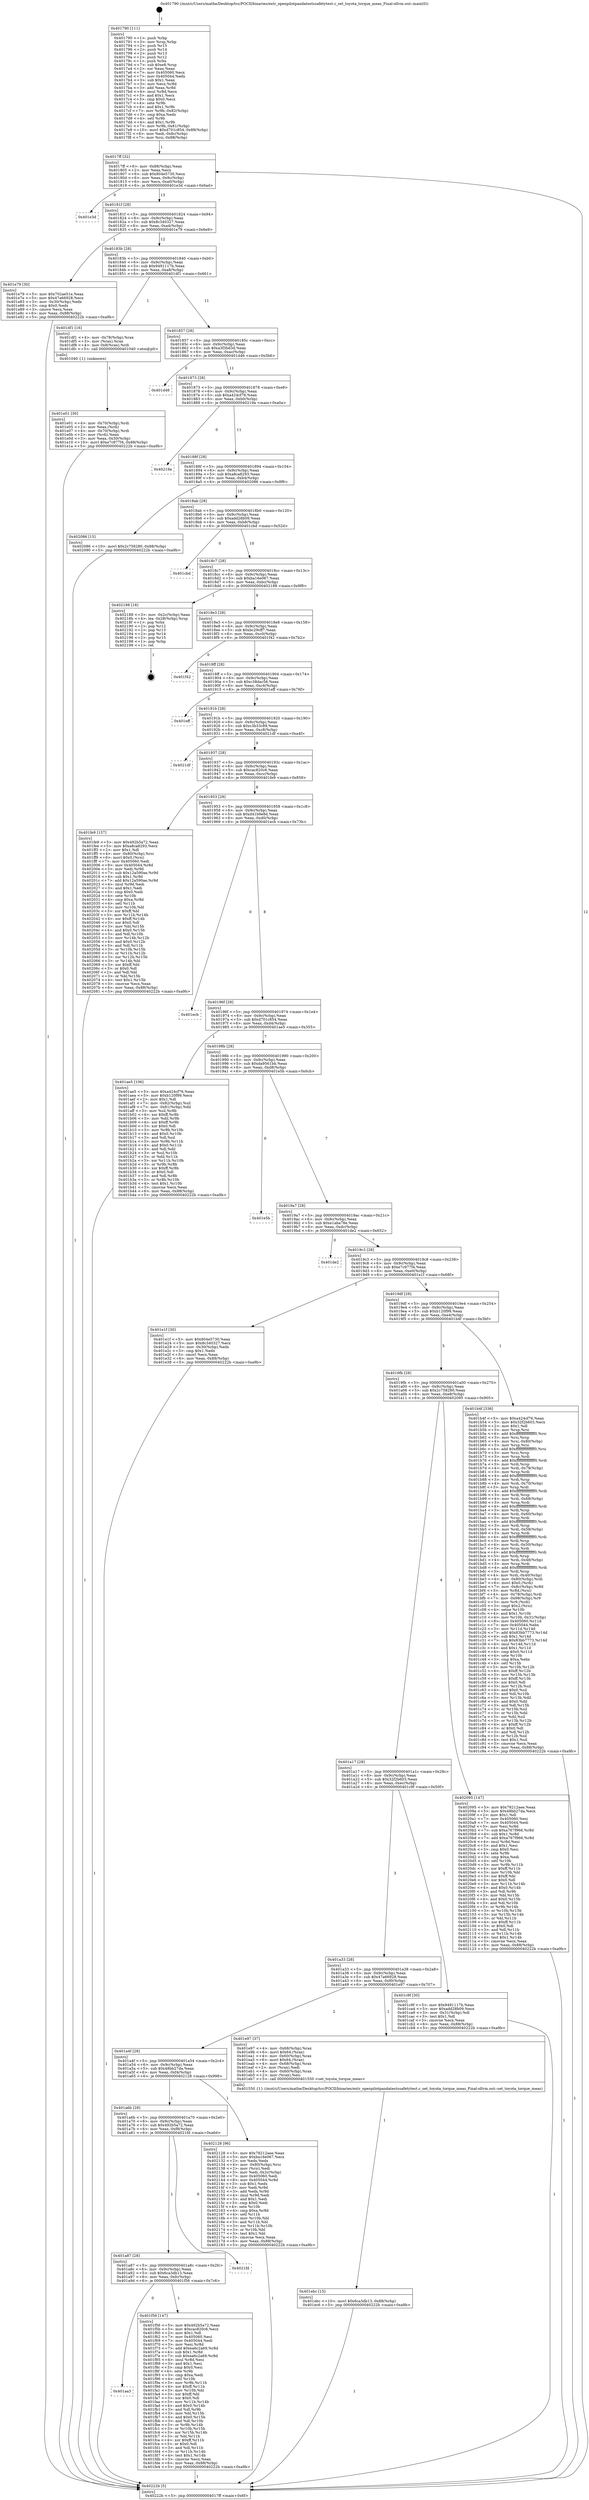digraph "0x401790" {
  label = "0x401790 (/mnt/c/Users/mathe/Desktop/tcc/POCII/binaries/extr_openpilotpandatestssafetytest.c_set_toyota_torque_meas_Final-ollvm.out::main(0))"
  labelloc = "t"
  node[shape=record]

  Entry [label="",width=0.3,height=0.3,shape=circle,fillcolor=black,style=filled]
  "0x4017ff" [label="{
     0x4017ff [32]\l
     | [instrs]\l
     &nbsp;&nbsp;0x4017ff \<+6\>: mov -0x88(%rbp),%eax\l
     &nbsp;&nbsp;0x401805 \<+2\>: mov %eax,%ecx\l
     &nbsp;&nbsp;0x401807 \<+6\>: sub $0x804e5730,%ecx\l
     &nbsp;&nbsp;0x40180d \<+6\>: mov %eax,-0x9c(%rbp)\l
     &nbsp;&nbsp;0x401813 \<+6\>: mov %ecx,-0xa0(%rbp)\l
     &nbsp;&nbsp;0x401819 \<+6\>: je 0000000000401e3d \<main+0x6ad\>\l
  }"]
  "0x401e3d" [label="{
     0x401e3d\l
  }", style=dashed]
  "0x40181f" [label="{
     0x40181f [28]\l
     | [instrs]\l
     &nbsp;&nbsp;0x40181f \<+5\>: jmp 0000000000401824 \<main+0x94\>\l
     &nbsp;&nbsp;0x401824 \<+6\>: mov -0x9c(%rbp),%eax\l
     &nbsp;&nbsp;0x40182a \<+5\>: sub $0x8c340327,%eax\l
     &nbsp;&nbsp;0x40182f \<+6\>: mov %eax,-0xa4(%rbp)\l
     &nbsp;&nbsp;0x401835 \<+6\>: je 0000000000401e79 \<main+0x6e9\>\l
  }"]
  Exit [label="",width=0.3,height=0.3,shape=circle,fillcolor=black,style=filled,peripheries=2]
  "0x401e79" [label="{
     0x401e79 [30]\l
     | [instrs]\l
     &nbsp;&nbsp;0x401e79 \<+5\>: mov $0x702ae51e,%eax\l
     &nbsp;&nbsp;0x401e7e \<+5\>: mov $0x47a66928,%ecx\l
     &nbsp;&nbsp;0x401e83 \<+3\>: mov -0x30(%rbp),%edx\l
     &nbsp;&nbsp;0x401e86 \<+3\>: cmp $0x0,%edx\l
     &nbsp;&nbsp;0x401e89 \<+3\>: cmove %ecx,%eax\l
     &nbsp;&nbsp;0x401e8c \<+6\>: mov %eax,-0x88(%rbp)\l
     &nbsp;&nbsp;0x401e92 \<+5\>: jmp 000000000040222b \<main+0xa9b\>\l
  }"]
  "0x40183b" [label="{
     0x40183b [28]\l
     | [instrs]\l
     &nbsp;&nbsp;0x40183b \<+5\>: jmp 0000000000401840 \<main+0xb0\>\l
     &nbsp;&nbsp;0x401840 \<+6\>: mov -0x9c(%rbp),%eax\l
     &nbsp;&nbsp;0x401846 \<+5\>: sub $0x9491117b,%eax\l
     &nbsp;&nbsp;0x40184b \<+6\>: mov %eax,-0xa8(%rbp)\l
     &nbsp;&nbsp;0x401851 \<+6\>: je 0000000000401df1 \<main+0x661\>\l
  }"]
  "0x401aa3" [label="{
     0x401aa3\l
  }", style=dashed]
  "0x401df1" [label="{
     0x401df1 [16]\l
     | [instrs]\l
     &nbsp;&nbsp;0x401df1 \<+4\>: mov -0x78(%rbp),%rax\l
     &nbsp;&nbsp;0x401df5 \<+3\>: mov (%rax),%rax\l
     &nbsp;&nbsp;0x401df8 \<+4\>: mov 0x8(%rax),%rdi\l
     &nbsp;&nbsp;0x401dfc \<+5\>: call 0000000000401040 \<atoi@plt\>\l
     | [calls]\l
     &nbsp;&nbsp;0x401040 \{1\} (unknown)\l
  }"]
  "0x401857" [label="{
     0x401857 [28]\l
     | [instrs]\l
     &nbsp;&nbsp;0x401857 \<+5\>: jmp 000000000040185c \<main+0xcc\>\l
     &nbsp;&nbsp;0x40185c \<+6\>: mov -0x9c(%rbp),%eax\l
     &nbsp;&nbsp;0x401862 \<+5\>: sub $0xa3f3bd3d,%eax\l
     &nbsp;&nbsp;0x401867 \<+6\>: mov %eax,-0xac(%rbp)\l
     &nbsp;&nbsp;0x40186d \<+6\>: je 0000000000401d46 \<main+0x5b6\>\l
  }"]
  "0x401f56" [label="{
     0x401f56 [147]\l
     | [instrs]\l
     &nbsp;&nbsp;0x401f56 \<+5\>: mov $0x492b5a72,%eax\l
     &nbsp;&nbsp;0x401f5b \<+5\>: mov $0xcac820c6,%ecx\l
     &nbsp;&nbsp;0x401f60 \<+2\>: mov $0x1,%dl\l
     &nbsp;&nbsp;0x401f62 \<+7\>: mov 0x405060,%esi\l
     &nbsp;&nbsp;0x401f69 \<+7\>: mov 0x405044,%edi\l
     &nbsp;&nbsp;0x401f70 \<+3\>: mov %esi,%r8d\l
     &nbsp;&nbsp;0x401f73 \<+7\>: add $0xea6c2a69,%r8d\l
     &nbsp;&nbsp;0x401f7a \<+4\>: sub $0x1,%r8d\l
     &nbsp;&nbsp;0x401f7e \<+7\>: sub $0xea6c2a69,%r8d\l
     &nbsp;&nbsp;0x401f85 \<+4\>: imul %r8d,%esi\l
     &nbsp;&nbsp;0x401f89 \<+3\>: and $0x1,%esi\l
     &nbsp;&nbsp;0x401f8c \<+3\>: cmp $0x0,%esi\l
     &nbsp;&nbsp;0x401f8f \<+4\>: sete %r9b\l
     &nbsp;&nbsp;0x401f93 \<+3\>: cmp $0xa,%edi\l
     &nbsp;&nbsp;0x401f96 \<+4\>: setl %r10b\l
     &nbsp;&nbsp;0x401f9a \<+3\>: mov %r9b,%r11b\l
     &nbsp;&nbsp;0x401f9d \<+4\>: xor $0xff,%r11b\l
     &nbsp;&nbsp;0x401fa1 \<+3\>: mov %r10b,%bl\l
     &nbsp;&nbsp;0x401fa4 \<+3\>: xor $0xff,%bl\l
     &nbsp;&nbsp;0x401fa7 \<+3\>: xor $0x0,%dl\l
     &nbsp;&nbsp;0x401faa \<+3\>: mov %r11b,%r14b\l
     &nbsp;&nbsp;0x401fad \<+4\>: and $0x0,%r14b\l
     &nbsp;&nbsp;0x401fb1 \<+3\>: and %dl,%r9b\l
     &nbsp;&nbsp;0x401fb4 \<+3\>: mov %bl,%r15b\l
     &nbsp;&nbsp;0x401fb7 \<+4\>: and $0x0,%r15b\l
     &nbsp;&nbsp;0x401fbb \<+3\>: and %dl,%r10b\l
     &nbsp;&nbsp;0x401fbe \<+3\>: or %r9b,%r14b\l
     &nbsp;&nbsp;0x401fc1 \<+3\>: or %r10b,%r15b\l
     &nbsp;&nbsp;0x401fc4 \<+3\>: xor %r15b,%r14b\l
     &nbsp;&nbsp;0x401fc7 \<+3\>: or %bl,%r11b\l
     &nbsp;&nbsp;0x401fca \<+4\>: xor $0xff,%r11b\l
     &nbsp;&nbsp;0x401fce \<+3\>: or $0x0,%dl\l
     &nbsp;&nbsp;0x401fd1 \<+3\>: and %dl,%r11b\l
     &nbsp;&nbsp;0x401fd4 \<+3\>: or %r11b,%r14b\l
     &nbsp;&nbsp;0x401fd7 \<+4\>: test $0x1,%r14b\l
     &nbsp;&nbsp;0x401fdb \<+3\>: cmovne %ecx,%eax\l
     &nbsp;&nbsp;0x401fde \<+6\>: mov %eax,-0x88(%rbp)\l
     &nbsp;&nbsp;0x401fe4 \<+5\>: jmp 000000000040222b \<main+0xa9b\>\l
  }"]
  "0x401d46" [label="{
     0x401d46\l
  }", style=dashed]
  "0x401873" [label="{
     0x401873 [28]\l
     | [instrs]\l
     &nbsp;&nbsp;0x401873 \<+5\>: jmp 0000000000401878 \<main+0xe8\>\l
     &nbsp;&nbsp;0x401878 \<+6\>: mov -0x9c(%rbp),%eax\l
     &nbsp;&nbsp;0x40187e \<+5\>: sub $0xa424cf76,%eax\l
     &nbsp;&nbsp;0x401883 \<+6\>: mov %eax,-0xb0(%rbp)\l
     &nbsp;&nbsp;0x401889 \<+6\>: je 000000000040219a \<main+0xa0a\>\l
  }"]
  "0x401a87" [label="{
     0x401a87 [28]\l
     | [instrs]\l
     &nbsp;&nbsp;0x401a87 \<+5\>: jmp 0000000000401a8c \<main+0x2fc\>\l
     &nbsp;&nbsp;0x401a8c \<+6\>: mov -0x9c(%rbp),%eax\l
     &nbsp;&nbsp;0x401a92 \<+5\>: sub $0x6ca3db13,%eax\l
     &nbsp;&nbsp;0x401a97 \<+6\>: mov %eax,-0xfc(%rbp)\l
     &nbsp;&nbsp;0x401a9d \<+6\>: je 0000000000401f56 \<main+0x7c6\>\l
  }"]
  "0x40219a" [label="{
     0x40219a\l
  }", style=dashed]
  "0x40188f" [label="{
     0x40188f [28]\l
     | [instrs]\l
     &nbsp;&nbsp;0x40188f \<+5\>: jmp 0000000000401894 \<main+0x104\>\l
     &nbsp;&nbsp;0x401894 \<+6\>: mov -0x9c(%rbp),%eax\l
     &nbsp;&nbsp;0x40189a \<+5\>: sub $0xa8ca8293,%eax\l
     &nbsp;&nbsp;0x40189f \<+6\>: mov %eax,-0xb4(%rbp)\l
     &nbsp;&nbsp;0x4018a5 \<+6\>: je 0000000000402086 \<main+0x8f6\>\l
  }"]
  "0x4021fd" [label="{
     0x4021fd\l
  }", style=dashed]
  "0x402086" [label="{
     0x402086 [15]\l
     | [instrs]\l
     &nbsp;&nbsp;0x402086 \<+10\>: movl $0x2c758280,-0x88(%rbp)\l
     &nbsp;&nbsp;0x402090 \<+5\>: jmp 000000000040222b \<main+0xa9b\>\l
  }"]
  "0x4018ab" [label="{
     0x4018ab [28]\l
     | [instrs]\l
     &nbsp;&nbsp;0x4018ab \<+5\>: jmp 00000000004018b0 \<main+0x120\>\l
     &nbsp;&nbsp;0x4018b0 \<+6\>: mov -0x9c(%rbp),%eax\l
     &nbsp;&nbsp;0x4018b6 \<+5\>: sub $0xadd28b09,%eax\l
     &nbsp;&nbsp;0x4018bb \<+6\>: mov %eax,-0xb8(%rbp)\l
     &nbsp;&nbsp;0x4018c1 \<+6\>: je 0000000000401cbd \<main+0x52d\>\l
  }"]
  "0x401a6b" [label="{
     0x401a6b [28]\l
     | [instrs]\l
     &nbsp;&nbsp;0x401a6b \<+5\>: jmp 0000000000401a70 \<main+0x2e0\>\l
     &nbsp;&nbsp;0x401a70 \<+6\>: mov -0x9c(%rbp),%eax\l
     &nbsp;&nbsp;0x401a76 \<+5\>: sub $0x492b5a72,%eax\l
     &nbsp;&nbsp;0x401a7b \<+6\>: mov %eax,-0xf8(%rbp)\l
     &nbsp;&nbsp;0x401a81 \<+6\>: je 00000000004021fd \<main+0xa6d\>\l
  }"]
  "0x401cbd" [label="{
     0x401cbd\l
  }", style=dashed]
  "0x4018c7" [label="{
     0x4018c7 [28]\l
     | [instrs]\l
     &nbsp;&nbsp;0x4018c7 \<+5\>: jmp 00000000004018cc \<main+0x13c\>\l
     &nbsp;&nbsp;0x4018cc \<+6\>: mov -0x9c(%rbp),%eax\l
     &nbsp;&nbsp;0x4018d2 \<+5\>: sub $0xba16e067,%eax\l
     &nbsp;&nbsp;0x4018d7 \<+6\>: mov %eax,-0xbc(%rbp)\l
     &nbsp;&nbsp;0x4018dd \<+6\>: je 0000000000402188 \<main+0x9f8\>\l
  }"]
  "0x402128" [label="{
     0x402128 [96]\l
     | [instrs]\l
     &nbsp;&nbsp;0x402128 \<+5\>: mov $0x78212aee,%eax\l
     &nbsp;&nbsp;0x40212d \<+5\>: mov $0xba16e067,%ecx\l
     &nbsp;&nbsp;0x402132 \<+2\>: xor %edx,%edx\l
     &nbsp;&nbsp;0x402134 \<+4\>: mov -0x80(%rbp),%rsi\l
     &nbsp;&nbsp;0x402138 \<+2\>: mov (%rsi),%edi\l
     &nbsp;&nbsp;0x40213a \<+3\>: mov %edi,-0x2c(%rbp)\l
     &nbsp;&nbsp;0x40213d \<+7\>: mov 0x405060,%edi\l
     &nbsp;&nbsp;0x402144 \<+8\>: mov 0x405044,%r8d\l
     &nbsp;&nbsp;0x40214c \<+3\>: sub $0x1,%edx\l
     &nbsp;&nbsp;0x40214f \<+3\>: mov %edi,%r9d\l
     &nbsp;&nbsp;0x402152 \<+3\>: add %edx,%r9d\l
     &nbsp;&nbsp;0x402155 \<+4\>: imul %r9d,%edi\l
     &nbsp;&nbsp;0x402159 \<+3\>: and $0x1,%edi\l
     &nbsp;&nbsp;0x40215c \<+3\>: cmp $0x0,%edi\l
     &nbsp;&nbsp;0x40215f \<+4\>: sete %r10b\l
     &nbsp;&nbsp;0x402163 \<+4\>: cmp $0xa,%r8d\l
     &nbsp;&nbsp;0x402167 \<+4\>: setl %r11b\l
     &nbsp;&nbsp;0x40216b \<+3\>: mov %r10b,%bl\l
     &nbsp;&nbsp;0x40216e \<+3\>: and %r11b,%bl\l
     &nbsp;&nbsp;0x402171 \<+3\>: xor %r11b,%r10b\l
     &nbsp;&nbsp;0x402174 \<+3\>: or %r10b,%bl\l
     &nbsp;&nbsp;0x402177 \<+3\>: test $0x1,%bl\l
     &nbsp;&nbsp;0x40217a \<+3\>: cmovne %ecx,%eax\l
     &nbsp;&nbsp;0x40217d \<+6\>: mov %eax,-0x88(%rbp)\l
     &nbsp;&nbsp;0x402183 \<+5\>: jmp 000000000040222b \<main+0xa9b\>\l
  }"]
  "0x402188" [label="{
     0x402188 [18]\l
     | [instrs]\l
     &nbsp;&nbsp;0x402188 \<+3\>: mov -0x2c(%rbp),%eax\l
     &nbsp;&nbsp;0x40218b \<+4\>: lea -0x28(%rbp),%rsp\l
     &nbsp;&nbsp;0x40218f \<+1\>: pop %rbx\l
     &nbsp;&nbsp;0x402190 \<+2\>: pop %r12\l
     &nbsp;&nbsp;0x402192 \<+2\>: pop %r13\l
     &nbsp;&nbsp;0x402194 \<+2\>: pop %r14\l
     &nbsp;&nbsp;0x402196 \<+2\>: pop %r15\l
     &nbsp;&nbsp;0x402198 \<+1\>: pop %rbp\l
     &nbsp;&nbsp;0x402199 \<+1\>: ret\l
  }"]
  "0x4018e3" [label="{
     0x4018e3 [28]\l
     | [instrs]\l
     &nbsp;&nbsp;0x4018e3 \<+5\>: jmp 00000000004018e8 \<main+0x158\>\l
     &nbsp;&nbsp;0x4018e8 \<+6\>: mov -0x9c(%rbp),%eax\l
     &nbsp;&nbsp;0x4018ee \<+5\>: sub $0xbc29cff7,%eax\l
     &nbsp;&nbsp;0x4018f3 \<+6\>: mov %eax,-0xc0(%rbp)\l
     &nbsp;&nbsp;0x4018f9 \<+6\>: je 0000000000401f42 \<main+0x7b2\>\l
  }"]
  "0x401ebc" [label="{
     0x401ebc [15]\l
     | [instrs]\l
     &nbsp;&nbsp;0x401ebc \<+10\>: movl $0x6ca3db13,-0x88(%rbp)\l
     &nbsp;&nbsp;0x401ec6 \<+5\>: jmp 000000000040222b \<main+0xa9b\>\l
  }"]
  "0x401f42" [label="{
     0x401f42\l
  }", style=dashed]
  "0x4018ff" [label="{
     0x4018ff [28]\l
     | [instrs]\l
     &nbsp;&nbsp;0x4018ff \<+5\>: jmp 0000000000401904 \<main+0x174\>\l
     &nbsp;&nbsp;0x401904 \<+6\>: mov -0x9c(%rbp),%eax\l
     &nbsp;&nbsp;0x40190a \<+5\>: sub $0xc38dac56,%eax\l
     &nbsp;&nbsp;0x40190f \<+6\>: mov %eax,-0xc4(%rbp)\l
     &nbsp;&nbsp;0x401915 \<+6\>: je 0000000000401eff \<main+0x76f\>\l
  }"]
  "0x401a4f" [label="{
     0x401a4f [28]\l
     | [instrs]\l
     &nbsp;&nbsp;0x401a4f \<+5\>: jmp 0000000000401a54 \<main+0x2c4\>\l
     &nbsp;&nbsp;0x401a54 \<+6\>: mov -0x9c(%rbp),%eax\l
     &nbsp;&nbsp;0x401a5a \<+5\>: sub $0x48bb27da,%eax\l
     &nbsp;&nbsp;0x401a5f \<+6\>: mov %eax,-0xf4(%rbp)\l
     &nbsp;&nbsp;0x401a65 \<+6\>: je 0000000000402128 \<main+0x998\>\l
  }"]
  "0x401eff" [label="{
     0x401eff\l
  }", style=dashed]
  "0x40191b" [label="{
     0x40191b [28]\l
     | [instrs]\l
     &nbsp;&nbsp;0x40191b \<+5\>: jmp 0000000000401920 \<main+0x190\>\l
     &nbsp;&nbsp;0x401920 \<+6\>: mov -0x9c(%rbp),%eax\l
     &nbsp;&nbsp;0x401926 \<+5\>: sub $0xc3b33c89,%eax\l
     &nbsp;&nbsp;0x40192b \<+6\>: mov %eax,-0xc8(%rbp)\l
     &nbsp;&nbsp;0x401931 \<+6\>: je 00000000004021df \<main+0xa4f\>\l
  }"]
  "0x401e97" [label="{
     0x401e97 [37]\l
     | [instrs]\l
     &nbsp;&nbsp;0x401e97 \<+4\>: mov -0x68(%rbp),%rax\l
     &nbsp;&nbsp;0x401e9b \<+6\>: movl $0x64,(%rax)\l
     &nbsp;&nbsp;0x401ea1 \<+4\>: mov -0x60(%rbp),%rax\l
     &nbsp;&nbsp;0x401ea5 \<+6\>: movl $0x64,(%rax)\l
     &nbsp;&nbsp;0x401eab \<+4\>: mov -0x68(%rbp),%rax\l
     &nbsp;&nbsp;0x401eaf \<+2\>: mov (%rax),%edi\l
     &nbsp;&nbsp;0x401eb1 \<+4\>: mov -0x60(%rbp),%rax\l
     &nbsp;&nbsp;0x401eb5 \<+2\>: mov (%rax),%esi\l
     &nbsp;&nbsp;0x401eb7 \<+5\>: call 0000000000401550 \<set_toyota_torque_meas\>\l
     | [calls]\l
     &nbsp;&nbsp;0x401550 \{1\} (/mnt/c/Users/mathe/Desktop/tcc/POCII/binaries/extr_openpilotpandatestssafetytest.c_set_toyota_torque_meas_Final-ollvm.out::set_toyota_torque_meas)\l
  }"]
  "0x4021df" [label="{
     0x4021df\l
  }", style=dashed]
  "0x401937" [label="{
     0x401937 [28]\l
     | [instrs]\l
     &nbsp;&nbsp;0x401937 \<+5\>: jmp 000000000040193c \<main+0x1ac\>\l
     &nbsp;&nbsp;0x40193c \<+6\>: mov -0x9c(%rbp),%eax\l
     &nbsp;&nbsp;0x401942 \<+5\>: sub $0xcac820c6,%eax\l
     &nbsp;&nbsp;0x401947 \<+6\>: mov %eax,-0xcc(%rbp)\l
     &nbsp;&nbsp;0x40194d \<+6\>: je 0000000000401fe9 \<main+0x859\>\l
  }"]
  "0x401e01" [label="{
     0x401e01 [30]\l
     | [instrs]\l
     &nbsp;&nbsp;0x401e01 \<+4\>: mov -0x70(%rbp),%rdi\l
     &nbsp;&nbsp;0x401e05 \<+2\>: mov %eax,(%rdi)\l
     &nbsp;&nbsp;0x401e07 \<+4\>: mov -0x70(%rbp),%rdi\l
     &nbsp;&nbsp;0x401e0b \<+2\>: mov (%rdi),%eax\l
     &nbsp;&nbsp;0x401e0d \<+3\>: mov %eax,-0x30(%rbp)\l
     &nbsp;&nbsp;0x401e10 \<+10\>: movl $0xe7c977f4,-0x88(%rbp)\l
     &nbsp;&nbsp;0x401e1a \<+5\>: jmp 000000000040222b \<main+0xa9b\>\l
  }"]
  "0x401fe9" [label="{
     0x401fe9 [157]\l
     | [instrs]\l
     &nbsp;&nbsp;0x401fe9 \<+5\>: mov $0x492b5a72,%eax\l
     &nbsp;&nbsp;0x401fee \<+5\>: mov $0xa8ca8293,%ecx\l
     &nbsp;&nbsp;0x401ff3 \<+2\>: mov $0x1,%dl\l
     &nbsp;&nbsp;0x401ff5 \<+4\>: mov -0x80(%rbp),%rsi\l
     &nbsp;&nbsp;0x401ff9 \<+6\>: movl $0x0,(%rsi)\l
     &nbsp;&nbsp;0x401fff \<+7\>: mov 0x405060,%edi\l
     &nbsp;&nbsp;0x402006 \<+8\>: mov 0x405044,%r8d\l
     &nbsp;&nbsp;0x40200e \<+3\>: mov %edi,%r9d\l
     &nbsp;&nbsp;0x402011 \<+7\>: sub $0x12a590ae,%r9d\l
     &nbsp;&nbsp;0x402018 \<+4\>: sub $0x1,%r9d\l
     &nbsp;&nbsp;0x40201c \<+7\>: add $0x12a590ae,%r9d\l
     &nbsp;&nbsp;0x402023 \<+4\>: imul %r9d,%edi\l
     &nbsp;&nbsp;0x402027 \<+3\>: and $0x1,%edi\l
     &nbsp;&nbsp;0x40202a \<+3\>: cmp $0x0,%edi\l
     &nbsp;&nbsp;0x40202d \<+4\>: sete %r10b\l
     &nbsp;&nbsp;0x402031 \<+4\>: cmp $0xa,%r8d\l
     &nbsp;&nbsp;0x402035 \<+4\>: setl %r11b\l
     &nbsp;&nbsp;0x402039 \<+3\>: mov %r10b,%bl\l
     &nbsp;&nbsp;0x40203c \<+3\>: xor $0xff,%bl\l
     &nbsp;&nbsp;0x40203f \<+3\>: mov %r11b,%r14b\l
     &nbsp;&nbsp;0x402042 \<+4\>: xor $0xff,%r14b\l
     &nbsp;&nbsp;0x402046 \<+3\>: xor $0x0,%dl\l
     &nbsp;&nbsp;0x402049 \<+3\>: mov %bl,%r15b\l
     &nbsp;&nbsp;0x40204c \<+4\>: and $0x0,%r15b\l
     &nbsp;&nbsp;0x402050 \<+3\>: and %dl,%r10b\l
     &nbsp;&nbsp;0x402053 \<+3\>: mov %r14b,%r12b\l
     &nbsp;&nbsp;0x402056 \<+4\>: and $0x0,%r12b\l
     &nbsp;&nbsp;0x40205a \<+3\>: and %dl,%r11b\l
     &nbsp;&nbsp;0x40205d \<+3\>: or %r10b,%r15b\l
     &nbsp;&nbsp;0x402060 \<+3\>: or %r11b,%r12b\l
     &nbsp;&nbsp;0x402063 \<+3\>: xor %r12b,%r15b\l
     &nbsp;&nbsp;0x402066 \<+3\>: or %r14b,%bl\l
     &nbsp;&nbsp;0x402069 \<+3\>: xor $0xff,%bl\l
     &nbsp;&nbsp;0x40206c \<+3\>: or $0x0,%dl\l
     &nbsp;&nbsp;0x40206f \<+2\>: and %dl,%bl\l
     &nbsp;&nbsp;0x402071 \<+3\>: or %bl,%r15b\l
     &nbsp;&nbsp;0x402074 \<+4\>: test $0x1,%r15b\l
     &nbsp;&nbsp;0x402078 \<+3\>: cmovne %ecx,%eax\l
     &nbsp;&nbsp;0x40207b \<+6\>: mov %eax,-0x88(%rbp)\l
     &nbsp;&nbsp;0x402081 \<+5\>: jmp 000000000040222b \<main+0xa9b\>\l
  }"]
  "0x401953" [label="{
     0x401953 [28]\l
     | [instrs]\l
     &nbsp;&nbsp;0x401953 \<+5\>: jmp 0000000000401958 \<main+0x1c8\>\l
     &nbsp;&nbsp;0x401958 \<+6\>: mov -0x9c(%rbp),%eax\l
     &nbsp;&nbsp;0x40195e \<+5\>: sub $0xd41b9e8d,%eax\l
     &nbsp;&nbsp;0x401963 \<+6\>: mov %eax,-0xd0(%rbp)\l
     &nbsp;&nbsp;0x401969 \<+6\>: je 0000000000401ecb \<main+0x73b\>\l
  }"]
  "0x401a33" [label="{
     0x401a33 [28]\l
     | [instrs]\l
     &nbsp;&nbsp;0x401a33 \<+5\>: jmp 0000000000401a38 \<main+0x2a8\>\l
     &nbsp;&nbsp;0x401a38 \<+6\>: mov -0x9c(%rbp),%eax\l
     &nbsp;&nbsp;0x401a3e \<+5\>: sub $0x47a66928,%eax\l
     &nbsp;&nbsp;0x401a43 \<+6\>: mov %eax,-0xf0(%rbp)\l
     &nbsp;&nbsp;0x401a49 \<+6\>: je 0000000000401e97 \<main+0x707\>\l
  }"]
  "0x401ecb" [label="{
     0x401ecb\l
  }", style=dashed]
  "0x40196f" [label="{
     0x40196f [28]\l
     | [instrs]\l
     &nbsp;&nbsp;0x40196f \<+5\>: jmp 0000000000401974 \<main+0x1e4\>\l
     &nbsp;&nbsp;0x401974 \<+6\>: mov -0x9c(%rbp),%eax\l
     &nbsp;&nbsp;0x40197a \<+5\>: sub $0xd701c854,%eax\l
     &nbsp;&nbsp;0x40197f \<+6\>: mov %eax,-0xd4(%rbp)\l
     &nbsp;&nbsp;0x401985 \<+6\>: je 0000000000401ae5 \<main+0x355\>\l
  }"]
  "0x401c9f" [label="{
     0x401c9f [30]\l
     | [instrs]\l
     &nbsp;&nbsp;0x401c9f \<+5\>: mov $0x9491117b,%eax\l
     &nbsp;&nbsp;0x401ca4 \<+5\>: mov $0xadd28b09,%ecx\l
     &nbsp;&nbsp;0x401ca9 \<+3\>: mov -0x31(%rbp),%dl\l
     &nbsp;&nbsp;0x401cac \<+3\>: test $0x1,%dl\l
     &nbsp;&nbsp;0x401caf \<+3\>: cmovne %ecx,%eax\l
     &nbsp;&nbsp;0x401cb2 \<+6\>: mov %eax,-0x88(%rbp)\l
     &nbsp;&nbsp;0x401cb8 \<+5\>: jmp 000000000040222b \<main+0xa9b\>\l
  }"]
  "0x401ae5" [label="{
     0x401ae5 [106]\l
     | [instrs]\l
     &nbsp;&nbsp;0x401ae5 \<+5\>: mov $0xa424cf76,%eax\l
     &nbsp;&nbsp;0x401aea \<+5\>: mov $0xb120f99,%ecx\l
     &nbsp;&nbsp;0x401aef \<+2\>: mov $0x1,%dl\l
     &nbsp;&nbsp;0x401af1 \<+7\>: mov -0x82(%rbp),%sil\l
     &nbsp;&nbsp;0x401af8 \<+7\>: mov -0x81(%rbp),%dil\l
     &nbsp;&nbsp;0x401aff \<+3\>: mov %sil,%r8b\l
     &nbsp;&nbsp;0x401b02 \<+4\>: xor $0xff,%r8b\l
     &nbsp;&nbsp;0x401b06 \<+3\>: mov %dil,%r9b\l
     &nbsp;&nbsp;0x401b09 \<+4\>: xor $0xff,%r9b\l
     &nbsp;&nbsp;0x401b0d \<+3\>: xor $0x0,%dl\l
     &nbsp;&nbsp;0x401b10 \<+3\>: mov %r8b,%r10b\l
     &nbsp;&nbsp;0x401b13 \<+4\>: and $0x0,%r10b\l
     &nbsp;&nbsp;0x401b17 \<+3\>: and %dl,%sil\l
     &nbsp;&nbsp;0x401b1a \<+3\>: mov %r9b,%r11b\l
     &nbsp;&nbsp;0x401b1d \<+4\>: and $0x0,%r11b\l
     &nbsp;&nbsp;0x401b21 \<+3\>: and %dl,%dil\l
     &nbsp;&nbsp;0x401b24 \<+3\>: or %sil,%r10b\l
     &nbsp;&nbsp;0x401b27 \<+3\>: or %dil,%r11b\l
     &nbsp;&nbsp;0x401b2a \<+3\>: xor %r11b,%r10b\l
     &nbsp;&nbsp;0x401b2d \<+3\>: or %r9b,%r8b\l
     &nbsp;&nbsp;0x401b30 \<+4\>: xor $0xff,%r8b\l
     &nbsp;&nbsp;0x401b34 \<+3\>: or $0x0,%dl\l
     &nbsp;&nbsp;0x401b37 \<+3\>: and %dl,%r8b\l
     &nbsp;&nbsp;0x401b3a \<+3\>: or %r8b,%r10b\l
     &nbsp;&nbsp;0x401b3d \<+4\>: test $0x1,%r10b\l
     &nbsp;&nbsp;0x401b41 \<+3\>: cmovne %ecx,%eax\l
     &nbsp;&nbsp;0x401b44 \<+6\>: mov %eax,-0x88(%rbp)\l
     &nbsp;&nbsp;0x401b4a \<+5\>: jmp 000000000040222b \<main+0xa9b\>\l
  }"]
  "0x40198b" [label="{
     0x40198b [28]\l
     | [instrs]\l
     &nbsp;&nbsp;0x40198b \<+5\>: jmp 0000000000401990 \<main+0x200\>\l
     &nbsp;&nbsp;0x401990 \<+6\>: mov -0x9c(%rbp),%eax\l
     &nbsp;&nbsp;0x401996 \<+5\>: sub $0xda9561bb,%eax\l
     &nbsp;&nbsp;0x40199b \<+6\>: mov %eax,-0xd8(%rbp)\l
     &nbsp;&nbsp;0x4019a1 \<+6\>: je 0000000000401e5b \<main+0x6cb\>\l
  }"]
  "0x40222b" [label="{
     0x40222b [5]\l
     | [instrs]\l
     &nbsp;&nbsp;0x40222b \<+5\>: jmp 00000000004017ff \<main+0x6f\>\l
  }"]
  "0x401790" [label="{
     0x401790 [111]\l
     | [instrs]\l
     &nbsp;&nbsp;0x401790 \<+1\>: push %rbp\l
     &nbsp;&nbsp;0x401791 \<+3\>: mov %rsp,%rbp\l
     &nbsp;&nbsp;0x401794 \<+2\>: push %r15\l
     &nbsp;&nbsp;0x401796 \<+2\>: push %r14\l
     &nbsp;&nbsp;0x401798 \<+2\>: push %r13\l
     &nbsp;&nbsp;0x40179a \<+2\>: push %r12\l
     &nbsp;&nbsp;0x40179c \<+1\>: push %rbx\l
     &nbsp;&nbsp;0x40179d \<+7\>: sub $0xe8,%rsp\l
     &nbsp;&nbsp;0x4017a4 \<+2\>: xor %eax,%eax\l
     &nbsp;&nbsp;0x4017a6 \<+7\>: mov 0x405060,%ecx\l
     &nbsp;&nbsp;0x4017ad \<+7\>: mov 0x405044,%edx\l
     &nbsp;&nbsp;0x4017b4 \<+3\>: sub $0x1,%eax\l
     &nbsp;&nbsp;0x4017b7 \<+3\>: mov %ecx,%r8d\l
     &nbsp;&nbsp;0x4017ba \<+3\>: add %eax,%r8d\l
     &nbsp;&nbsp;0x4017bd \<+4\>: imul %r8d,%ecx\l
     &nbsp;&nbsp;0x4017c1 \<+3\>: and $0x1,%ecx\l
     &nbsp;&nbsp;0x4017c4 \<+3\>: cmp $0x0,%ecx\l
     &nbsp;&nbsp;0x4017c7 \<+4\>: sete %r9b\l
     &nbsp;&nbsp;0x4017cb \<+4\>: and $0x1,%r9b\l
     &nbsp;&nbsp;0x4017cf \<+7\>: mov %r9b,-0x82(%rbp)\l
     &nbsp;&nbsp;0x4017d6 \<+3\>: cmp $0xa,%edx\l
     &nbsp;&nbsp;0x4017d9 \<+4\>: setl %r9b\l
     &nbsp;&nbsp;0x4017dd \<+4\>: and $0x1,%r9b\l
     &nbsp;&nbsp;0x4017e1 \<+7\>: mov %r9b,-0x81(%rbp)\l
     &nbsp;&nbsp;0x4017e8 \<+10\>: movl $0xd701c854,-0x88(%rbp)\l
     &nbsp;&nbsp;0x4017f2 \<+6\>: mov %edi,-0x8c(%rbp)\l
     &nbsp;&nbsp;0x4017f8 \<+7\>: mov %rsi,-0x98(%rbp)\l
  }"]
  "0x401a17" [label="{
     0x401a17 [28]\l
     | [instrs]\l
     &nbsp;&nbsp;0x401a17 \<+5\>: jmp 0000000000401a1c \<main+0x28c\>\l
     &nbsp;&nbsp;0x401a1c \<+6\>: mov -0x9c(%rbp),%eax\l
     &nbsp;&nbsp;0x401a22 \<+5\>: sub $0x32f2b603,%eax\l
     &nbsp;&nbsp;0x401a27 \<+6\>: mov %eax,-0xec(%rbp)\l
     &nbsp;&nbsp;0x401a2d \<+6\>: je 0000000000401c9f \<main+0x50f\>\l
  }"]
  "0x401e5b" [label="{
     0x401e5b\l
  }", style=dashed]
  "0x4019a7" [label="{
     0x4019a7 [28]\l
     | [instrs]\l
     &nbsp;&nbsp;0x4019a7 \<+5\>: jmp 00000000004019ac \<main+0x21c\>\l
     &nbsp;&nbsp;0x4019ac \<+6\>: mov -0x9c(%rbp),%eax\l
     &nbsp;&nbsp;0x4019b2 \<+5\>: sub $0xe1aba78e,%eax\l
     &nbsp;&nbsp;0x4019b7 \<+6\>: mov %eax,-0xdc(%rbp)\l
     &nbsp;&nbsp;0x4019bd \<+6\>: je 0000000000401de2 \<main+0x652\>\l
  }"]
  "0x402095" [label="{
     0x402095 [147]\l
     | [instrs]\l
     &nbsp;&nbsp;0x402095 \<+5\>: mov $0x78212aee,%eax\l
     &nbsp;&nbsp;0x40209a \<+5\>: mov $0x48bb27da,%ecx\l
     &nbsp;&nbsp;0x40209f \<+2\>: mov $0x1,%dl\l
     &nbsp;&nbsp;0x4020a1 \<+7\>: mov 0x405060,%esi\l
     &nbsp;&nbsp;0x4020a8 \<+7\>: mov 0x405044,%edi\l
     &nbsp;&nbsp;0x4020af \<+3\>: mov %esi,%r8d\l
     &nbsp;&nbsp;0x4020b2 \<+7\>: sub $0xa767f966,%r8d\l
     &nbsp;&nbsp;0x4020b9 \<+4\>: sub $0x1,%r8d\l
     &nbsp;&nbsp;0x4020bd \<+7\>: add $0xa767f966,%r8d\l
     &nbsp;&nbsp;0x4020c4 \<+4\>: imul %r8d,%esi\l
     &nbsp;&nbsp;0x4020c8 \<+3\>: and $0x1,%esi\l
     &nbsp;&nbsp;0x4020cb \<+3\>: cmp $0x0,%esi\l
     &nbsp;&nbsp;0x4020ce \<+4\>: sete %r9b\l
     &nbsp;&nbsp;0x4020d2 \<+3\>: cmp $0xa,%edi\l
     &nbsp;&nbsp;0x4020d5 \<+4\>: setl %r10b\l
     &nbsp;&nbsp;0x4020d9 \<+3\>: mov %r9b,%r11b\l
     &nbsp;&nbsp;0x4020dc \<+4\>: xor $0xff,%r11b\l
     &nbsp;&nbsp;0x4020e0 \<+3\>: mov %r10b,%bl\l
     &nbsp;&nbsp;0x4020e3 \<+3\>: xor $0xff,%bl\l
     &nbsp;&nbsp;0x4020e6 \<+3\>: xor $0x0,%dl\l
     &nbsp;&nbsp;0x4020e9 \<+3\>: mov %r11b,%r14b\l
     &nbsp;&nbsp;0x4020ec \<+4\>: and $0x0,%r14b\l
     &nbsp;&nbsp;0x4020f0 \<+3\>: and %dl,%r9b\l
     &nbsp;&nbsp;0x4020f3 \<+3\>: mov %bl,%r15b\l
     &nbsp;&nbsp;0x4020f6 \<+4\>: and $0x0,%r15b\l
     &nbsp;&nbsp;0x4020fa \<+3\>: and %dl,%r10b\l
     &nbsp;&nbsp;0x4020fd \<+3\>: or %r9b,%r14b\l
     &nbsp;&nbsp;0x402100 \<+3\>: or %r10b,%r15b\l
     &nbsp;&nbsp;0x402103 \<+3\>: xor %r15b,%r14b\l
     &nbsp;&nbsp;0x402106 \<+3\>: or %bl,%r11b\l
     &nbsp;&nbsp;0x402109 \<+4\>: xor $0xff,%r11b\l
     &nbsp;&nbsp;0x40210d \<+3\>: or $0x0,%dl\l
     &nbsp;&nbsp;0x402110 \<+3\>: and %dl,%r11b\l
     &nbsp;&nbsp;0x402113 \<+3\>: or %r11b,%r14b\l
     &nbsp;&nbsp;0x402116 \<+4\>: test $0x1,%r14b\l
     &nbsp;&nbsp;0x40211a \<+3\>: cmovne %ecx,%eax\l
     &nbsp;&nbsp;0x40211d \<+6\>: mov %eax,-0x88(%rbp)\l
     &nbsp;&nbsp;0x402123 \<+5\>: jmp 000000000040222b \<main+0xa9b\>\l
  }"]
  "0x401de2" [label="{
     0x401de2\l
  }", style=dashed]
  "0x4019c3" [label="{
     0x4019c3 [28]\l
     | [instrs]\l
     &nbsp;&nbsp;0x4019c3 \<+5\>: jmp 00000000004019c8 \<main+0x238\>\l
     &nbsp;&nbsp;0x4019c8 \<+6\>: mov -0x9c(%rbp),%eax\l
     &nbsp;&nbsp;0x4019ce \<+5\>: sub $0xe7c977f4,%eax\l
     &nbsp;&nbsp;0x4019d3 \<+6\>: mov %eax,-0xe0(%rbp)\l
     &nbsp;&nbsp;0x4019d9 \<+6\>: je 0000000000401e1f \<main+0x68f\>\l
  }"]
  "0x4019fb" [label="{
     0x4019fb [28]\l
     | [instrs]\l
     &nbsp;&nbsp;0x4019fb \<+5\>: jmp 0000000000401a00 \<main+0x270\>\l
     &nbsp;&nbsp;0x401a00 \<+6\>: mov -0x9c(%rbp),%eax\l
     &nbsp;&nbsp;0x401a06 \<+5\>: sub $0x2c758280,%eax\l
     &nbsp;&nbsp;0x401a0b \<+6\>: mov %eax,-0xe8(%rbp)\l
     &nbsp;&nbsp;0x401a11 \<+6\>: je 0000000000402095 \<main+0x905\>\l
  }"]
  "0x401e1f" [label="{
     0x401e1f [30]\l
     | [instrs]\l
     &nbsp;&nbsp;0x401e1f \<+5\>: mov $0x804e5730,%eax\l
     &nbsp;&nbsp;0x401e24 \<+5\>: mov $0x8c340327,%ecx\l
     &nbsp;&nbsp;0x401e29 \<+3\>: mov -0x30(%rbp),%edx\l
     &nbsp;&nbsp;0x401e2c \<+3\>: cmp $0x1,%edx\l
     &nbsp;&nbsp;0x401e2f \<+3\>: cmovl %ecx,%eax\l
     &nbsp;&nbsp;0x401e32 \<+6\>: mov %eax,-0x88(%rbp)\l
     &nbsp;&nbsp;0x401e38 \<+5\>: jmp 000000000040222b \<main+0xa9b\>\l
  }"]
  "0x4019df" [label="{
     0x4019df [28]\l
     | [instrs]\l
     &nbsp;&nbsp;0x4019df \<+5\>: jmp 00000000004019e4 \<main+0x254\>\l
     &nbsp;&nbsp;0x4019e4 \<+6\>: mov -0x9c(%rbp),%eax\l
     &nbsp;&nbsp;0x4019ea \<+5\>: sub $0xb120f99,%eax\l
     &nbsp;&nbsp;0x4019ef \<+6\>: mov %eax,-0xe4(%rbp)\l
     &nbsp;&nbsp;0x4019f5 \<+6\>: je 0000000000401b4f \<main+0x3bf\>\l
  }"]
  "0x401b4f" [label="{
     0x401b4f [336]\l
     | [instrs]\l
     &nbsp;&nbsp;0x401b4f \<+5\>: mov $0xa424cf76,%eax\l
     &nbsp;&nbsp;0x401b54 \<+5\>: mov $0x32f2b603,%ecx\l
     &nbsp;&nbsp;0x401b59 \<+2\>: mov $0x1,%dl\l
     &nbsp;&nbsp;0x401b5b \<+3\>: mov %rsp,%rsi\l
     &nbsp;&nbsp;0x401b5e \<+4\>: add $0xfffffffffffffff0,%rsi\l
     &nbsp;&nbsp;0x401b62 \<+3\>: mov %rsi,%rsp\l
     &nbsp;&nbsp;0x401b65 \<+4\>: mov %rsi,-0x80(%rbp)\l
     &nbsp;&nbsp;0x401b69 \<+3\>: mov %rsp,%rsi\l
     &nbsp;&nbsp;0x401b6c \<+4\>: add $0xfffffffffffffff0,%rsi\l
     &nbsp;&nbsp;0x401b70 \<+3\>: mov %rsi,%rsp\l
     &nbsp;&nbsp;0x401b73 \<+3\>: mov %rsp,%rdi\l
     &nbsp;&nbsp;0x401b76 \<+4\>: add $0xfffffffffffffff0,%rdi\l
     &nbsp;&nbsp;0x401b7a \<+3\>: mov %rdi,%rsp\l
     &nbsp;&nbsp;0x401b7d \<+4\>: mov %rdi,-0x78(%rbp)\l
     &nbsp;&nbsp;0x401b81 \<+3\>: mov %rsp,%rdi\l
     &nbsp;&nbsp;0x401b84 \<+4\>: add $0xfffffffffffffff0,%rdi\l
     &nbsp;&nbsp;0x401b88 \<+3\>: mov %rdi,%rsp\l
     &nbsp;&nbsp;0x401b8b \<+4\>: mov %rdi,-0x70(%rbp)\l
     &nbsp;&nbsp;0x401b8f \<+3\>: mov %rsp,%rdi\l
     &nbsp;&nbsp;0x401b92 \<+4\>: add $0xfffffffffffffff0,%rdi\l
     &nbsp;&nbsp;0x401b96 \<+3\>: mov %rdi,%rsp\l
     &nbsp;&nbsp;0x401b99 \<+4\>: mov %rdi,-0x68(%rbp)\l
     &nbsp;&nbsp;0x401b9d \<+3\>: mov %rsp,%rdi\l
     &nbsp;&nbsp;0x401ba0 \<+4\>: add $0xfffffffffffffff0,%rdi\l
     &nbsp;&nbsp;0x401ba4 \<+3\>: mov %rdi,%rsp\l
     &nbsp;&nbsp;0x401ba7 \<+4\>: mov %rdi,-0x60(%rbp)\l
     &nbsp;&nbsp;0x401bab \<+3\>: mov %rsp,%rdi\l
     &nbsp;&nbsp;0x401bae \<+4\>: add $0xfffffffffffffff0,%rdi\l
     &nbsp;&nbsp;0x401bb2 \<+3\>: mov %rdi,%rsp\l
     &nbsp;&nbsp;0x401bb5 \<+4\>: mov %rdi,-0x58(%rbp)\l
     &nbsp;&nbsp;0x401bb9 \<+3\>: mov %rsp,%rdi\l
     &nbsp;&nbsp;0x401bbc \<+4\>: add $0xfffffffffffffff0,%rdi\l
     &nbsp;&nbsp;0x401bc0 \<+3\>: mov %rdi,%rsp\l
     &nbsp;&nbsp;0x401bc3 \<+4\>: mov %rdi,-0x50(%rbp)\l
     &nbsp;&nbsp;0x401bc7 \<+3\>: mov %rsp,%rdi\l
     &nbsp;&nbsp;0x401bca \<+4\>: add $0xfffffffffffffff0,%rdi\l
     &nbsp;&nbsp;0x401bce \<+3\>: mov %rdi,%rsp\l
     &nbsp;&nbsp;0x401bd1 \<+4\>: mov %rdi,-0x48(%rbp)\l
     &nbsp;&nbsp;0x401bd5 \<+3\>: mov %rsp,%rdi\l
     &nbsp;&nbsp;0x401bd8 \<+4\>: add $0xfffffffffffffff0,%rdi\l
     &nbsp;&nbsp;0x401bdc \<+3\>: mov %rdi,%rsp\l
     &nbsp;&nbsp;0x401bdf \<+4\>: mov %rdi,-0x40(%rbp)\l
     &nbsp;&nbsp;0x401be3 \<+4\>: mov -0x80(%rbp),%rdi\l
     &nbsp;&nbsp;0x401be7 \<+6\>: movl $0x0,(%rdi)\l
     &nbsp;&nbsp;0x401bed \<+7\>: mov -0x8c(%rbp),%r8d\l
     &nbsp;&nbsp;0x401bf4 \<+3\>: mov %r8d,(%rsi)\l
     &nbsp;&nbsp;0x401bf7 \<+4\>: mov -0x78(%rbp),%rdi\l
     &nbsp;&nbsp;0x401bfb \<+7\>: mov -0x98(%rbp),%r9\l
     &nbsp;&nbsp;0x401c02 \<+3\>: mov %r9,(%rdi)\l
     &nbsp;&nbsp;0x401c05 \<+3\>: cmpl $0x2,(%rsi)\l
     &nbsp;&nbsp;0x401c08 \<+4\>: setne %r10b\l
     &nbsp;&nbsp;0x401c0c \<+4\>: and $0x1,%r10b\l
     &nbsp;&nbsp;0x401c10 \<+4\>: mov %r10b,-0x31(%rbp)\l
     &nbsp;&nbsp;0x401c14 \<+8\>: mov 0x405060,%r11d\l
     &nbsp;&nbsp;0x401c1c \<+7\>: mov 0x405044,%ebx\l
     &nbsp;&nbsp;0x401c23 \<+3\>: mov %r11d,%r14d\l
     &nbsp;&nbsp;0x401c26 \<+7\>: add $0x83bb7773,%r14d\l
     &nbsp;&nbsp;0x401c2d \<+4\>: sub $0x1,%r14d\l
     &nbsp;&nbsp;0x401c31 \<+7\>: sub $0x83bb7773,%r14d\l
     &nbsp;&nbsp;0x401c38 \<+4\>: imul %r14d,%r11d\l
     &nbsp;&nbsp;0x401c3c \<+4\>: and $0x1,%r11d\l
     &nbsp;&nbsp;0x401c40 \<+4\>: cmp $0x0,%r11d\l
     &nbsp;&nbsp;0x401c44 \<+4\>: sete %r10b\l
     &nbsp;&nbsp;0x401c48 \<+3\>: cmp $0xa,%ebx\l
     &nbsp;&nbsp;0x401c4b \<+4\>: setl %r15b\l
     &nbsp;&nbsp;0x401c4f \<+3\>: mov %r10b,%r12b\l
     &nbsp;&nbsp;0x401c52 \<+4\>: xor $0xff,%r12b\l
     &nbsp;&nbsp;0x401c56 \<+3\>: mov %r15b,%r13b\l
     &nbsp;&nbsp;0x401c59 \<+4\>: xor $0xff,%r13b\l
     &nbsp;&nbsp;0x401c5d \<+3\>: xor $0x0,%dl\l
     &nbsp;&nbsp;0x401c60 \<+3\>: mov %r12b,%sil\l
     &nbsp;&nbsp;0x401c63 \<+4\>: and $0x0,%sil\l
     &nbsp;&nbsp;0x401c67 \<+3\>: and %dl,%r10b\l
     &nbsp;&nbsp;0x401c6a \<+3\>: mov %r13b,%dil\l
     &nbsp;&nbsp;0x401c6d \<+4\>: and $0x0,%dil\l
     &nbsp;&nbsp;0x401c71 \<+3\>: and %dl,%r15b\l
     &nbsp;&nbsp;0x401c74 \<+3\>: or %r10b,%sil\l
     &nbsp;&nbsp;0x401c77 \<+3\>: or %r15b,%dil\l
     &nbsp;&nbsp;0x401c7a \<+3\>: xor %dil,%sil\l
     &nbsp;&nbsp;0x401c7d \<+3\>: or %r13b,%r12b\l
     &nbsp;&nbsp;0x401c80 \<+4\>: xor $0xff,%r12b\l
     &nbsp;&nbsp;0x401c84 \<+3\>: or $0x0,%dl\l
     &nbsp;&nbsp;0x401c87 \<+3\>: and %dl,%r12b\l
     &nbsp;&nbsp;0x401c8a \<+3\>: or %r12b,%sil\l
     &nbsp;&nbsp;0x401c8d \<+4\>: test $0x1,%sil\l
     &nbsp;&nbsp;0x401c91 \<+3\>: cmovne %ecx,%eax\l
     &nbsp;&nbsp;0x401c94 \<+6\>: mov %eax,-0x88(%rbp)\l
     &nbsp;&nbsp;0x401c9a \<+5\>: jmp 000000000040222b \<main+0xa9b\>\l
  }"]
  Entry -> "0x401790" [label=" 1"]
  "0x4017ff" -> "0x401e3d" [label=" 0"]
  "0x4017ff" -> "0x40181f" [label=" 13"]
  "0x402188" -> Exit [label=" 1"]
  "0x40181f" -> "0x401e79" [label=" 1"]
  "0x40181f" -> "0x40183b" [label=" 12"]
  "0x402128" -> "0x40222b" [label=" 1"]
  "0x40183b" -> "0x401df1" [label=" 1"]
  "0x40183b" -> "0x401857" [label=" 11"]
  "0x402095" -> "0x40222b" [label=" 1"]
  "0x401857" -> "0x401d46" [label=" 0"]
  "0x401857" -> "0x401873" [label=" 11"]
  "0x402086" -> "0x40222b" [label=" 1"]
  "0x401873" -> "0x40219a" [label=" 0"]
  "0x401873" -> "0x40188f" [label=" 11"]
  "0x401f56" -> "0x40222b" [label=" 1"]
  "0x40188f" -> "0x402086" [label=" 1"]
  "0x40188f" -> "0x4018ab" [label=" 10"]
  "0x401a87" -> "0x401aa3" [label=" 0"]
  "0x4018ab" -> "0x401cbd" [label=" 0"]
  "0x4018ab" -> "0x4018c7" [label=" 10"]
  "0x401fe9" -> "0x40222b" [label=" 1"]
  "0x4018c7" -> "0x402188" [label=" 1"]
  "0x4018c7" -> "0x4018e3" [label=" 9"]
  "0x401a6b" -> "0x401a87" [label=" 1"]
  "0x4018e3" -> "0x401f42" [label=" 0"]
  "0x4018e3" -> "0x4018ff" [label=" 9"]
  "0x401a87" -> "0x401f56" [label=" 1"]
  "0x4018ff" -> "0x401eff" [label=" 0"]
  "0x4018ff" -> "0x40191b" [label=" 9"]
  "0x401a4f" -> "0x401a6b" [label=" 1"]
  "0x40191b" -> "0x4021df" [label=" 0"]
  "0x40191b" -> "0x401937" [label=" 9"]
  "0x401a4f" -> "0x402128" [label=" 1"]
  "0x401937" -> "0x401fe9" [label=" 1"]
  "0x401937" -> "0x401953" [label=" 8"]
  "0x401ebc" -> "0x40222b" [label=" 1"]
  "0x401953" -> "0x401ecb" [label=" 0"]
  "0x401953" -> "0x40196f" [label=" 8"]
  "0x401e97" -> "0x401ebc" [label=" 1"]
  "0x40196f" -> "0x401ae5" [label=" 1"]
  "0x40196f" -> "0x40198b" [label=" 7"]
  "0x401ae5" -> "0x40222b" [label=" 1"]
  "0x401790" -> "0x4017ff" [label=" 1"]
  "0x40222b" -> "0x4017ff" [label=" 12"]
  "0x401a33" -> "0x401a4f" [label=" 2"]
  "0x40198b" -> "0x401e5b" [label=" 0"]
  "0x40198b" -> "0x4019a7" [label=" 7"]
  "0x401a6b" -> "0x4021fd" [label=" 0"]
  "0x4019a7" -> "0x401de2" [label=" 0"]
  "0x4019a7" -> "0x4019c3" [label=" 7"]
  "0x401e79" -> "0x40222b" [label=" 1"]
  "0x4019c3" -> "0x401e1f" [label=" 1"]
  "0x4019c3" -> "0x4019df" [label=" 6"]
  "0x401df1" -> "0x401e01" [label=" 1"]
  "0x4019df" -> "0x401b4f" [label=" 1"]
  "0x4019df" -> "0x4019fb" [label=" 5"]
  "0x401e01" -> "0x40222b" [label=" 1"]
  "0x401b4f" -> "0x40222b" [label=" 1"]
  "0x401e1f" -> "0x40222b" [label=" 1"]
  "0x4019fb" -> "0x402095" [label=" 1"]
  "0x4019fb" -> "0x401a17" [label=" 4"]
  "0x401a33" -> "0x401e97" [label=" 1"]
  "0x401a17" -> "0x401c9f" [label=" 1"]
  "0x401a17" -> "0x401a33" [label=" 3"]
  "0x401c9f" -> "0x40222b" [label=" 1"]
}
